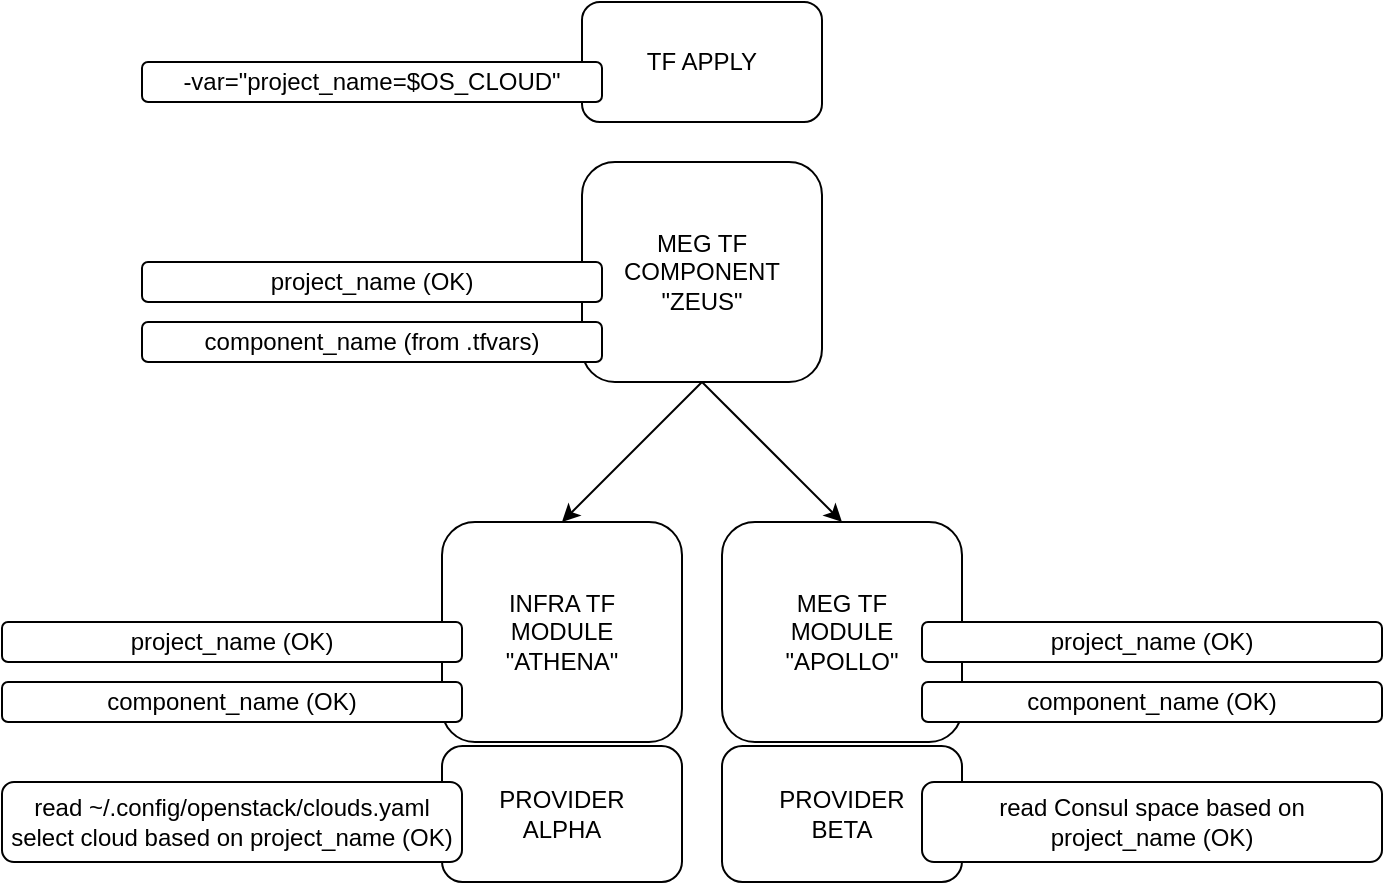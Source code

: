 <mxfile version="11.3.1" type="github" pages="1"><diagram id="mtsbJt7j9zX8aaJBcKXi" name="Page-1"><mxGraphModel dx="983" dy="460" grid="1" gridSize="10" guides="1" tooltips="1" connect="1" arrows="1" fold="1" page="1" pageScale="1" pageWidth="1169" pageHeight="827" math="0" shadow="0"><root><mxCell id="0"/><mxCell id="1" parent="0"/><mxCell id="b2yPJFKcmmU0k3rc2W1s-5" value="MEG TF&lt;br&gt;COMPONENT&lt;br&gt;&quot;ZEUS&quot;" style="rounded=1;whiteSpace=wrap;html=1;" vertex="1" parent="1"><mxGeometry x="340" y="330" width="120" height="110" as="geometry"/></mxCell><mxCell id="b2yPJFKcmmU0k3rc2W1s-1" value="project_name (OK)" style="rounded=1;whiteSpace=wrap;html=1;" vertex="1" parent="1"><mxGeometry x="120" y="380" width="230" height="20" as="geometry"/></mxCell><mxCell id="b2yPJFKcmmU0k3rc2W1s-2" value="component_name (from .tfvars)" style="rounded=1;whiteSpace=wrap;html=1;" vertex="1" parent="1"><mxGeometry x="120" y="410" width="230" height="20" as="geometry"/></mxCell><mxCell id="b2yPJFKcmmU0k3rc2W1s-3" value="TF APPLY" style="rounded=1;whiteSpace=wrap;html=1;" vertex="1" parent="1"><mxGeometry x="340" y="250" width="120" height="60" as="geometry"/></mxCell><mxCell id="b2yPJFKcmmU0k3rc2W1s-4" value="-var=&quot;project_name=$OS_CLOUD&quot;" style="rounded=1;whiteSpace=wrap;html=1;" vertex="1" parent="1"><mxGeometry x="120" y="280" width="230" height="20" as="geometry"/></mxCell><mxCell id="b2yPJFKcmmU0k3rc2W1s-6" value="INFRA TF&lt;br&gt;MODULE&lt;br&gt;&quot;ATHENA&quot;" style="rounded=1;whiteSpace=wrap;html=1;" vertex="1" parent="1"><mxGeometry x="270" y="510" width="120" height="110" as="geometry"/></mxCell><mxCell id="b2yPJFKcmmU0k3rc2W1s-7" value="project_name (OK)" style="rounded=1;whiteSpace=wrap;html=1;" vertex="1" parent="1"><mxGeometry x="50" y="560" width="230" height="20" as="geometry"/></mxCell><mxCell id="b2yPJFKcmmU0k3rc2W1s-8" value="component_name (OK)" style="rounded=1;whiteSpace=wrap;html=1;" vertex="1" parent="1"><mxGeometry x="50" y="590" width="230" height="20" as="geometry"/></mxCell><mxCell id="b2yPJFKcmmU0k3rc2W1s-9" value="PROVIDER&lt;br&gt;ALPHA" style="rounded=1;whiteSpace=wrap;html=1;" vertex="1" parent="1"><mxGeometry x="270" y="622" width="120" height="68" as="geometry"/></mxCell><mxCell id="b2yPJFKcmmU0k3rc2W1s-10" value="read ~/.config/openstack/clouds.yaml&lt;br&gt;select cloud based on project_name (OK)" style="rounded=1;whiteSpace=wrap;html=1;" vertex="1" parent="1"><mxGeometry x="50" y="640" width="230" height="40" as="geometry"/></mxCell><mxCell id="b2yPJFKcmmU0k3rc2W1s-11" value="MEG TF&lt;br&gt;MODULE&lt;br&gt;&quot;APOLLO&quot;" style="rounded=1;whiteSpace=wrap;html=1;" vertex="1" parent="1"><mxGeometry x="410" y="510" width="120" height="110" as="geometry"/></mxCell><mxCell id="b2yPJFKcmmU0k3rc2W1s-12" value="project_name (OK)" style="rounded=1;whiteSpace=wrap;html=1;" vertex="1" parent="1"><mxGeometry x="510" y="560" width="230" height="20" as="geometry"/></mxCell><mxCell id="b2yPJFKcmmU0k3rc2W1s-13" value="component_name (OK)" style="rounded=1;whiteSpace=wrap;html=1;" vertex="1" parent="1"><mxGeometry x="510" y="590" width="230" height="20" as="geometry"/></mxCell><mxCell id="b2yPJFKcmmU0k3rc2W1s-14" value="PROVIDER&lt;br&gt;BETA" style="rounded=1;whiteSpace=wrap;html=1;" vertex="1" parent="1"><mxGeometry x="410" y="622" width="120" height="68" as="geometry"/></mxCell><mxCell id="b2yPJFKcmmU0k3rc2W1s-15" value="read Consul space based on&lt;br&gt;project_name (OK)" style="rounded=1;whiteSpace=wrap;html=1;" vertex="1" parent="1"><mxGeometry x="510" y="640" width="230" height="40" as="geometry"/></mxCell><mxCell id="b2yPJFKcmmU0k3rc2W1s-16" value="" style="endArrow=classic;html=1;exitX=0.5;exitY=1;exitDx=0;exitDy=0;entryX=0.5;entryY=0;entryDx=0;entryDy=0;" edge="1" parent="1" source="b2yPJFKcmmU0k3rc2W1s-5" target="b2yPJFKcmmU0k3rc2W1s-6"><mxGeometry width="50" height="50" relative="1" as="geometry"><mxPoint x="410" y="450" as="sourcePoint"/><mxPoint x="390" y="520" as="targetPoint"/></mxGeometry></mxCell><mxCell id="b2yPJFKcmmU0k3rc2W1s-17" value="" style="endArrow=classic;html=1;exitX=0.5;exitY=1;exitDx=0;exitDy=0;entryX=0.5;entryY=0;entryDx=0;entryDy=0;" edge="1" parent="1" source="b2yPJFKcmmU0k3rc2W1s-5" target="b2yPJFKcmmU0k3rc2W1s-11"><mxGeometry width="50" height="50" relative="1" as="geometry"><mxPoint x="620" y="400" as="sourcePoint"/><mxPoint x="600" y="470" as="targetPoint"/></mxGeometry></mxCell></root></mxGraphModel></diagram></mxfile>
